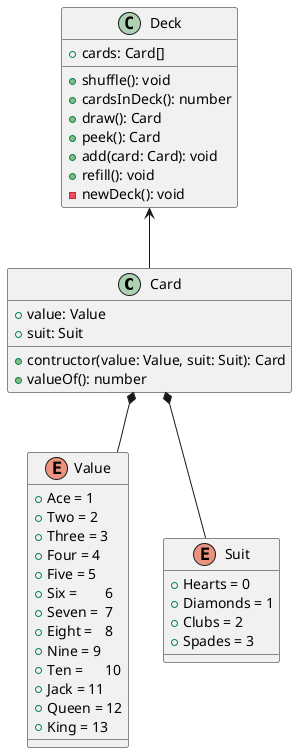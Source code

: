 @startuml
class Card {
  + value: Value
  + suit: Suit
  + {method} contructor(value: Value, suit: Suit): Card
  + {method} valueOf(): number
}
class Deck {
  + cards: Card[]
  + {method} shuffle(): void
  + {method} cardsInDeck(): number
  + {method} draw(): Card
  + {method} peek(): Card
  + {method} add(card: Card): void
  + {method} refill(): void
  - {method} newDeck(): void
}
enum Value {
  + Ace = 1
  + Two = 2
  + Three = 3
  + Four = 4
  + Five = 5
  + Six =	6
  + Seven =	7
  + Eight =	8
  + Nine = 9
  + Ten =	10
  + Jack = 11
  +Queen = 12
  + King = 13
}
enum Suit {
  + Hearts = 0
  + Diamonds = 1
  + Clubs = 2
  + Spades = 3
}
Deck <-- Card
Card *-- Value
Card *-- Suit
@enduml